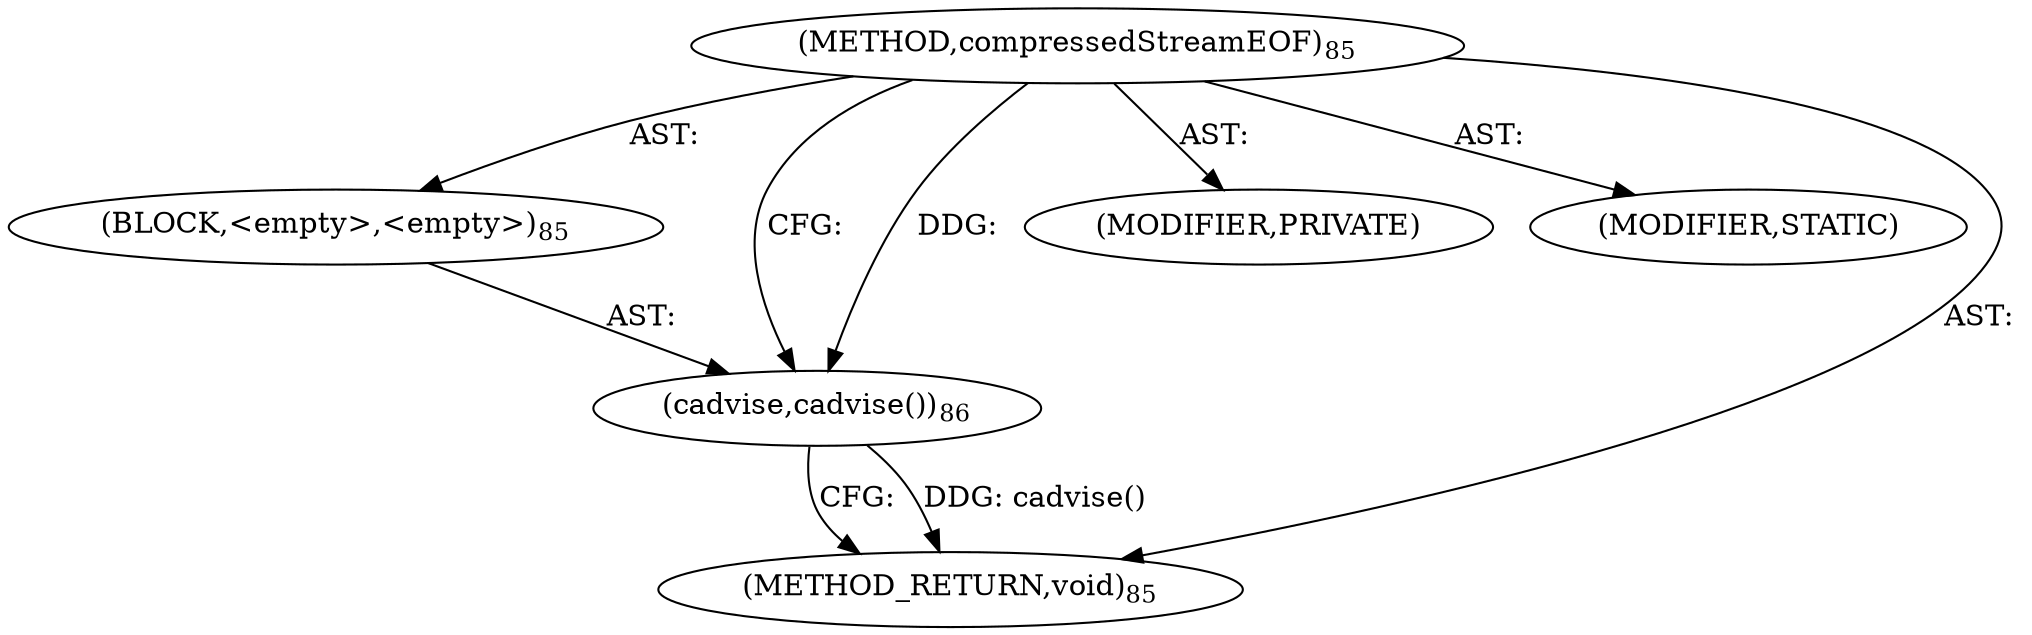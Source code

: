 digraph "compressedStreamEOF" {  
"111669149699" [label = <(METHOD,compressedStreamEOF)<SUB>85</SUB>> ]
"25769803779" [label = <(BLOCK,&lt;empty&gt;,&lt;empty&gt;)<SUB>85</SUB>> ]
"30064771076" [label = <(cadvise,cadvise())<SUB>86</SUB>> ]
"133143986182" [label = <(MODIFIER,PRIVATE)> ]
"133143986183" [label = <(MODIFIER,STATIC)> ]
"128849018883" [label = <(METHOD_RETURN,void)<SUB>85</SUB>> ]
  "111669149699" -> "25769803779"  [ label = "AST: "] 
  "111669149699" -> "133143986182"  [ label = "AST: "] 
  "111669149699" -> "133143986183"  [ label = "AST: "] 
  "111669149699" -> "128849018883"  [ label = "AST: "] 
  "25769803779" -> "30064771076"  [ label = "AST: "] 
  "30064771076" -> "128849018883"  [ label = "CFG: "] 
  "111669149699" -> "30064771076"  [ label = "CFG: "] 
  "30064771076" -> "128849018883"  [ label = "DDG: cadvise()"] 
  "111669149699" -> "30064771076"  [ label = "DDG: "] 
}
